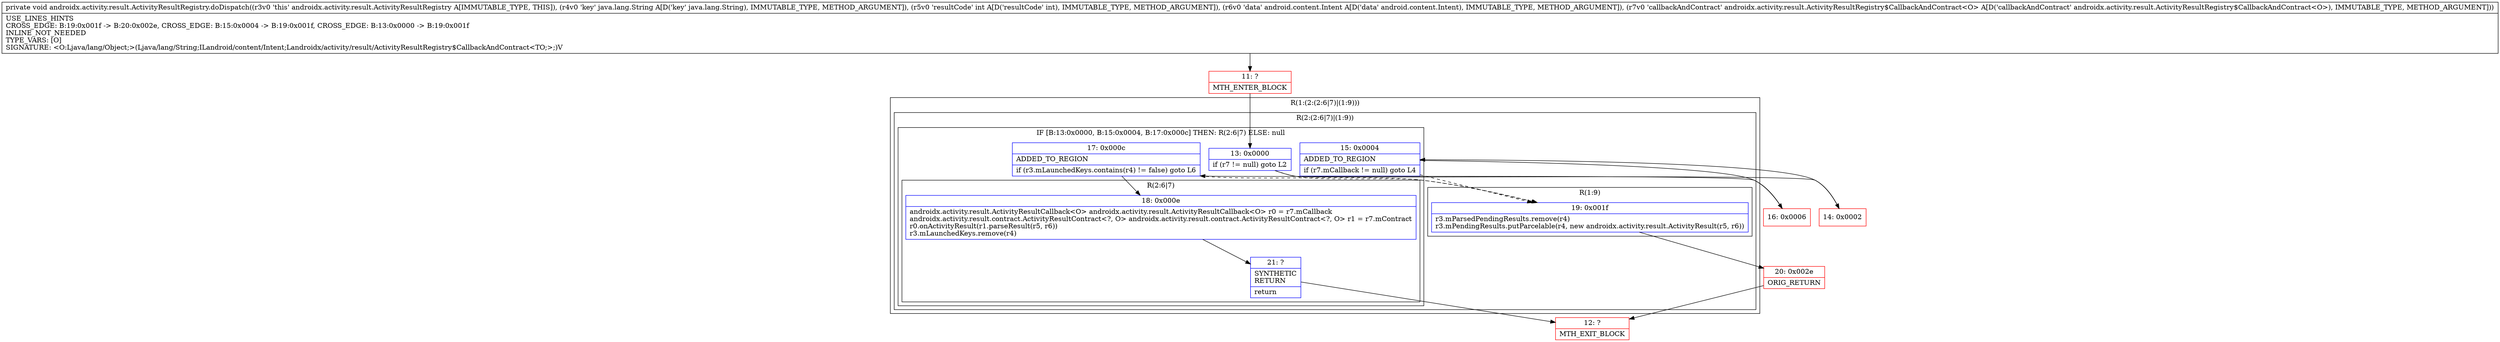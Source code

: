 digraph "CFG forandroidx.activity.result.ActivityResultRegistry.doDispatch(Ljava\/lang\/String;ILandroid\/content\/Intent;Landroidx\/activity\/result\/ActivityResultRegistry$CallbackAndContract;)V" {
subgraph cluster_Region_198644197 {
label = "R(1:(2:(2:6|7)|(1:9)))";
node [shape=record,color=blue];
subgraph cluster_Region_477052901 {
label = "R(2:(2:6|7)|(1:9))";
node [shape=record,color=blue];
subgraph cluster_IfRegion_1393222574 {
label = "IF [B:13:0x0000, B:15:0x0004, B:17:0x000c] THEN: R(2:6|7) ELSE: null";
node [shape=record,color=blue];
Node_13 [shape=record,label="{13\:\ 0x0000|if (r7 != null) goto L2\l}"];
Node_15 [shape=record,label="{15\:\ 0x0004|ADDED_TO_REGION\l|if (r7.mCallback != null) goto L4\l}"];
Node_17 [shape=record,label="{17\:\ 0x000c|ADDED_TO_REGION\l|if (r3.mLaunchedKeys.contains(r4) != false) goto L6\l}"];
subgraph cluster_Region_1458752837 {
label = "R(2:6|7)";
node [shape=record,color=blue];
Node_18 [shape=record,label="{18\:\ 0x000e|androidx.activity.result.ActivityResultCallback\<O\> androidx.activity.result.ActivityResultCallback\<O\> r0 = r7.mCallback\landroidx.activity.result.contract.ActivityResultContract\<?, O\> androidx.activity.result.contract.ActivityResultContract\<?, O\> r1 = r7.mContract\lr0.onActivityResult(r1.parseResult(r5, r6))\lr3.mLaunchedKeys.remove(r4)\l}"];
Node_21 [shape=record,label="{21\:\ ?|SYNTHETIC\lRETURN\l|return\l}"];
}
}
subgraph cluster_Region_1660695514 {
label = "R(1:9)";
node [shape=record,color=blue];
Node_19 [shape=record,label="{19\:\ 0x001f|r3.mParsedPendingResults.remove(r4)\lr3.mPendingResults.putParcelable(r4, new androidx.activity.result.ActivityResult(r5, r6))\l}"];
}
}
}
Node_11 [shape=record,color=red,label="{11\:\ ?|MTH_ENTER_BLOCK\l}"];
Node_14 [shape=record,color=red,label="{14\:\ 0x0002}"];
Node_16 [shape=record,color=red,label="{16\:\ 0x0006}"];
Node_12 [shape=record,color=red,label="{12\:\ ?|MTH_EXIT_BLOCK\l}"];
Node_20 [shape=record,color=red,label="{20\:\ 0x002e|ORIG_RETURN\l}"];
MethodNode[shape=record,label="{private void androidx.activity.result.ActivityResultRegistry.doDispatch((r3v0 'this' androidx.activity.result.ActivityResultRegistry A[IMMUTABLE_TYPE, THIS]), (r4v0 'key' java.lang.String A[D('key' java.lang.String), IMMUTABLE_TYPE, METHOD_ARGUMENT]), (r5v0 'resultCode' int A[D('resultCode' int), IMMUTABLE_TYPE, METHOD_ARGUMENT]), (r6v0 'data' android.content.Intent A[D('data' android.content.Intent), IMMUTABLE_TYPE, METHOD_ARGUMENT]), (r7v0 'callbackAndContract' androidx.activity.result.ActivityResultRegistry$CallbackAndContract\<O\> A[D('callbackAndContract' androidx.activity.result.ActivityResultRegistry$CallbackAndContract\<O\>), IMMUTABLE_TYPE, METHOD_ARGUMENT]))  | USE_LINES_HINTS\lCROSS_EDGE: B:19:0x001f \-\> B:20:0x002e, CROSS_EDGE: B:15:0x0004 \-\> B:19:0x001f, CROSS_EDGE: B:13:0x0000 \-\> B:19:0x001f\lINLINE_NOT_NEEDED\lTYPE_VARS: [O]\lSIGNATURE: \<O:Ljava\/lang\/Object;\>(Ljava\/lang\/String;ILandroid\/content\/Intent;Landroidx\/activity\/result\/ActivityResultRegistry$CallbackAndContract\<TO;\>;)V\l}"];
MethodNode -> Node_11;Node_13 -> Node_14;
Node_13 -> Node_19[style=dashed];
Node_15 -> Node_16;
Node_15 -> Node_19[style=dashed];
Node_17 -> Node_18;
Node_17 -> Node_19[style=dashed];
Node_18 -> Node_21;
Node_21 -> Node_12;
Node_19 -> Node_20;
Node_11 -> Node_13;
Node_14 -> Node_15;
Node_16 -> Node_17;
Node_20 -> Node_12;
}

